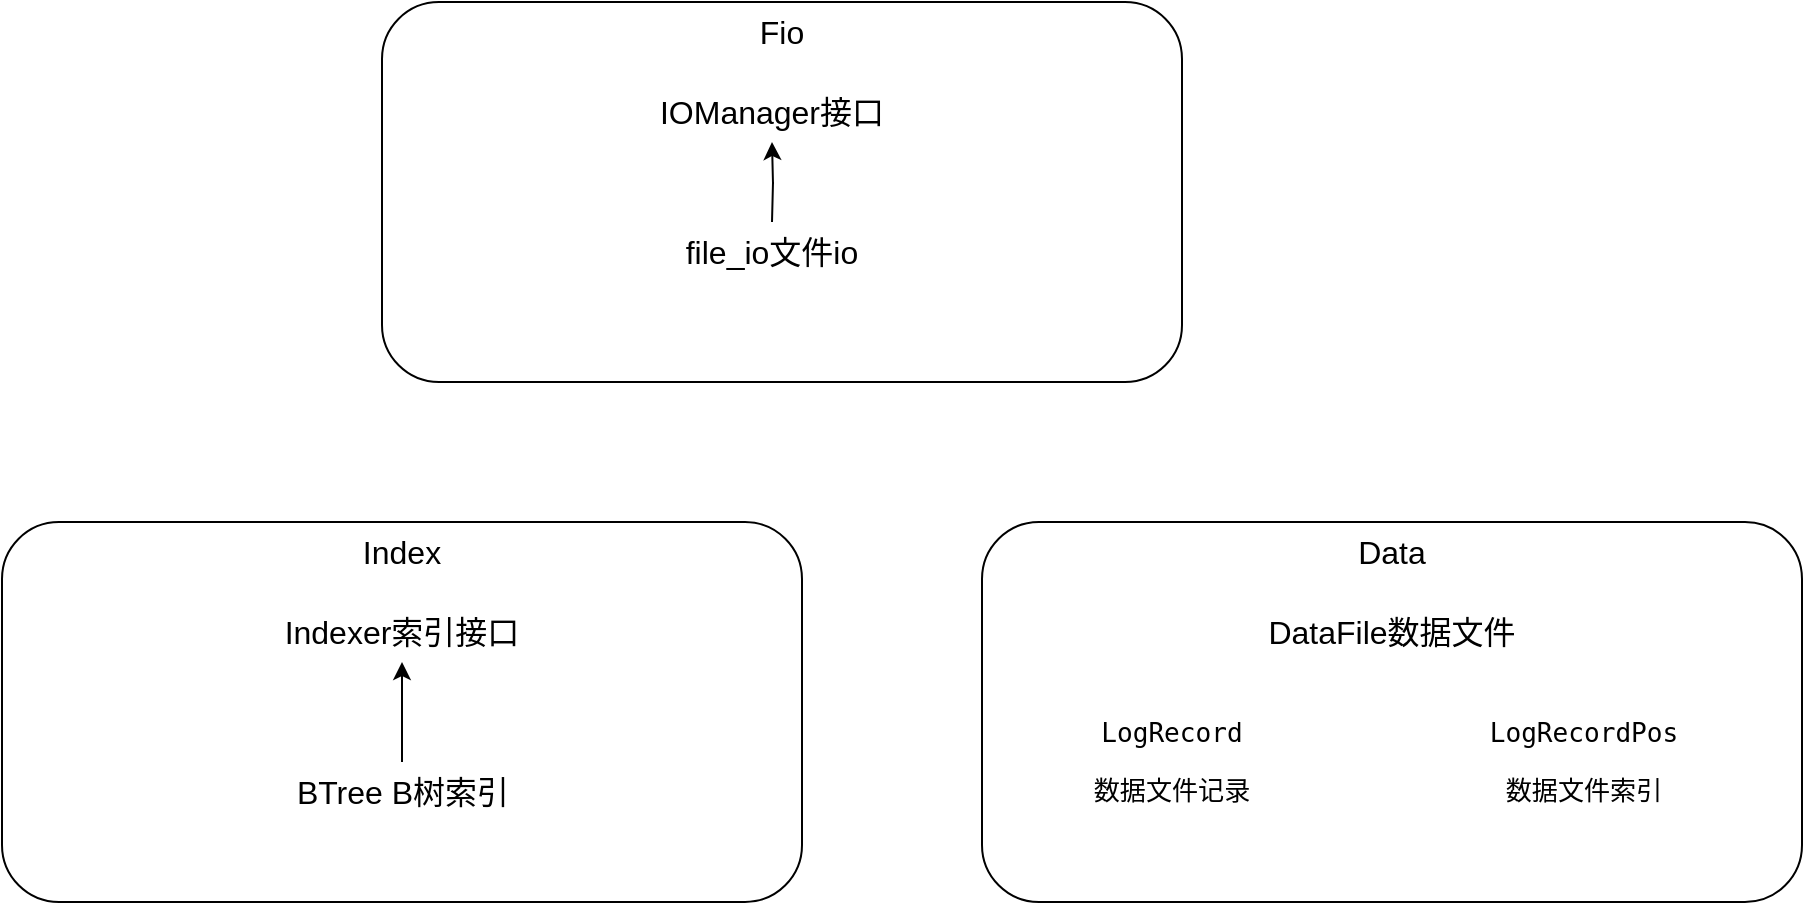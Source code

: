 <mxfile version="24.0.4" type="github">
  <diagram name="第 1 页" id="GXPfFT2xxyqhvOAY_Vl7">
    <mxGraphModel dx="1853" dy="1820" grid="1" gridSize="10" guides="1" tooltips="1" connect="1" arrows="1" fold="1" page="1" pageScale="1" pageWidth="827" pageHeight="1169" math="0" shadow="0">
      <root>
        <mxCell id="0" />
        <mxCell id="1" parent="0" />
        <mxCell id="TPFVE5sRox4Qed1hnaRF-3" value="" style="group" vertex="1" connectable="0" parent="1">
          <mxGeometry x="-90" y="220" width="430" height="190" as="geometry" />
        </mxCell>
        <mxCell id="TPFVE5sRox4Qed1hnaRF-1" value="" style="rounded=1;whiteSpace=wrap;html=1;" vertex="1" parent="TPFVE5sRox4Qed1hnaRF-3">
          <mxGeometry width="400" height="190" as="geometry" />
        </mxCell>
        <mxCell id="TPFVE5sRox4Qed1hnaRF-2" value="Index" style="text;html=1;align=center;verticalAlign=middle;whiteSpace=wrap;rounded=0;fontSize=16;" vertex="1" parent="TPFVE5sRox4Qed1hnaRF-3">
          <mxGeometry x="170" width="60" height="30" as="geometry" />
        </mxCell>
        <mxCell id="TPFVE5sRox4Qed1hnaRF-10" value="Indexer索引接口" style="text;html=1;align=center;verticalAlign=middle;whiteSpace=wrap;rounded=0;fontSize=16;" vertex="1" parent="TPFVE5sRox4Qed1hnaRF-3">
          <mxGeometry x="135" y="40" width="130" height="30" as="geometry" />
        </mxCell>
        <mxCell id="TPFVE5sRox4Qed1hnaRF-12" style="edgeStyle=orthogonalEdgeStyle;rounded=0;orthogonalLoop=1;jettySize=auto;html=1;exitX=0.5;exitY=0;exitDx=0;exitDy=0;" edge="1" parent="TPFVE5sRox4Qed1hnaRF-3" source="TPFVE5sRox4Qed1hnaRF-11" target="TPFVE5sRox4Qed1hnaRF-10">
          <mxGeometry relative="1" as="geometry" />
        </mxCell>
        <mxCell id="TPFVE5sRox4Qed1hnaRF-11" value="BTree B树索引" style="text;html=1;align=center;verticalAlign=middle;whiteSpace=wrap;rounded=0;fontSize=16;" vertex="1" parent="TPFVE5sRox4Qed1hnaRF-3">
          <mxGeometry x="137.5" y="120" width="125" height="30" as="geometry" />
        </mxCell>
        <mxCell id="TPFVE5sRox4Qed1hnaRF-4" value="" style="group;fontColor=default;labelBackgroundColor=none;" vertex="1" connectable="0" parent="1">
          <mxGeometry x="400" y="220" width="410" height="190" as="geometry" />
        </mxCell>
        <mxCell id="TPFVE5sRox4Qed1hnaRF-5" value="" style="rounded=1;whiteSpace=wrap;html=1;" vertex="1" parent="TPFVE5sRox4Qed1hnaRF-4">
          <mxGeometry width="410" height="190" as="geometry" />
        </mxCell>
        <mxCell id="TPFVE5sRox4Qed1hnaRF-6" value="Data" style="text;html=1;align=center;verticalAlign=middle;whiteSpace=wrap;rounded=0;fontSize=16;" vertex="1" parent="TPFVE5sRox4Qed1hnaRF-4">
          <mxGeometry x="174.25" width="61.5" height="30" as="geometry" />
        </mxCell>
        <mxCell id="TPFVE5sRox4Qed1hnaRF-32" value="DataFile数据文件" style="text;html=1;align=center;verticalAlign=middle;whiteSpace=wrap;rounded=0;fontSize=16;" vertex="1" parent="TPFVE5sRox4Qed1hnaRF-4">
          <mxGeometry x="140" y="40" width="130" height="30" as="geometry" />
        </mxCell>
        <mxCell id="TPFVE5sRox4Qed1hnaRF-33" value="&lt;div style=&quot;&quot;&gt;&lt;pre style=&quot;font-family:&#39;JetBrains Mono&#39;,monospace;font-size:9.8pt;&quot;&gt;LogRecord&lt;/pre&gt;&lt;pre style=&quot;font-family:&#39;JetBrains Mono&#39;,monospace;font-size:9.8pt;&quot;&gt;数据文件记录&lt;/pre&gt;&lt;/div&gt;" style="text;html=1;align=center;verticalAlign=middle;whiteSpace=wrap;rounded=0;fontSize=16;fontColor=default;labelBackgroundColor=none;" vertex="1" parent="TPFVE5sRox4Qed1hnaRF-4">
          <mxGeometry x="30" y="100" width="130" height="40" as="geometry" />
        </mxCell>
        <mxCell id="TPFVE5sRox4Qed1hnaRF-34" value="&lt;div style=&quot;&quot;&gt;&lt;pre style=&quot;font-family:&#39;JetBrains Mono&#39;,monospace;font-size:9.8pt;&quot;&gt;LogRecordPos&lt;/pre&gt;&lt;pre style=&quot;font-family:&#39;JetBrains Mono&#39;,monospace;font-size:9.8pt;&quot;&gt;数据文件索引&lt;/pre&gt;&lt;/div&gt;" style="text;html=1;align=center;verticalAlign=middle;whiteSpace=wrap;rounded=0;fontSize=16;fontColor=default;labelBackgroundColor=none;" vertex="1" parent="TPFVE5sRox4Qed1hnaRF-4">
          <mxGeometry x="235.75" y="100" width="130" height="40" as="geometry" />
        </mxCell>
        <mxCell id="TPFVE5sRox4Qed1hnaRF-7" value="" style="group" vertex="1" connectable="0" parent="1">
          <mxGeometry x="100" y="-40" width="400" height="190" as="geometry" />
        </mxCell>
        <mxCell id="TPFVE5sRox4Qed1hnaRF-8" value="" style="rounded=1;whiteSpace=wrap;html=1;" vertex="1" parent="TPFVE5sRox4Qed1hnaRF-7">
          <mxGeometry width="400" height="190" as="geometry" />
        </mxCell>
        <mxCell id="TPFVE5sRox4Qed1hnaRF-9" value="Fio" style="text;html=1;align=center;verticalAlign=middle;whiteSpace=wrap;rounded=0;fontSize=16;" vertex="1" parent="TPFVE5sRox4Qed1hnaRF-7">
          <mxGeometry x="170" width="60" height="30" as="geometry" />
        </mxCell>
        <mxCell id="TPFVE5sRox4Qed1hnaRF-13" value="IOManager接口" style="text;html=1;align=center;verticalAlign=middle;whiteSpace=wrap;rounded=0;fontSize=16;" vertex="1" parent="TPFVE5sRox4Qed1hnaRF-7">
          <mxGeometry x="130" y="40" width="130" height="30" as="geometry" />
        </mxCell>
        <mxCell id="TPFVE5sRox4Qed1hnaRF-18" value="file_io文件io" style="text;html=1;align=center;verticalAlign=middle;whiteSpace=wrap;rounded=0;fontSize=16;" vertex="1" parent="TPFVE5sRox4Qed1hnaRF-7">
          <mxGeometry x="130" y="110" width="130" height="30" as="geometry" />
        </mxCell>
        <mxCell id="TPFVE5sRox4Qed1hnaRF-24" style="edgeStyle=orthogonalEdgeStyle;rounded=0;orthogonalLoop=1;jettySize=auto;html=1;exitX=0.5;exitY=0;exitDx=0;exitDy=0;" edge="1" parent="TPFVE5sRox4Qed1hnaRF-7">
          <mxGeometry relative="1" as="geometry">
            <mxPoint x="195" y="110" as="sourcePoint" />
            <mxPoint x="195" y="70" as="targetPoint" />
          </mxGeometry>
        </mxCell>
      </root>
    </mxGraphModel>
  </diagram>
</mxfile>
